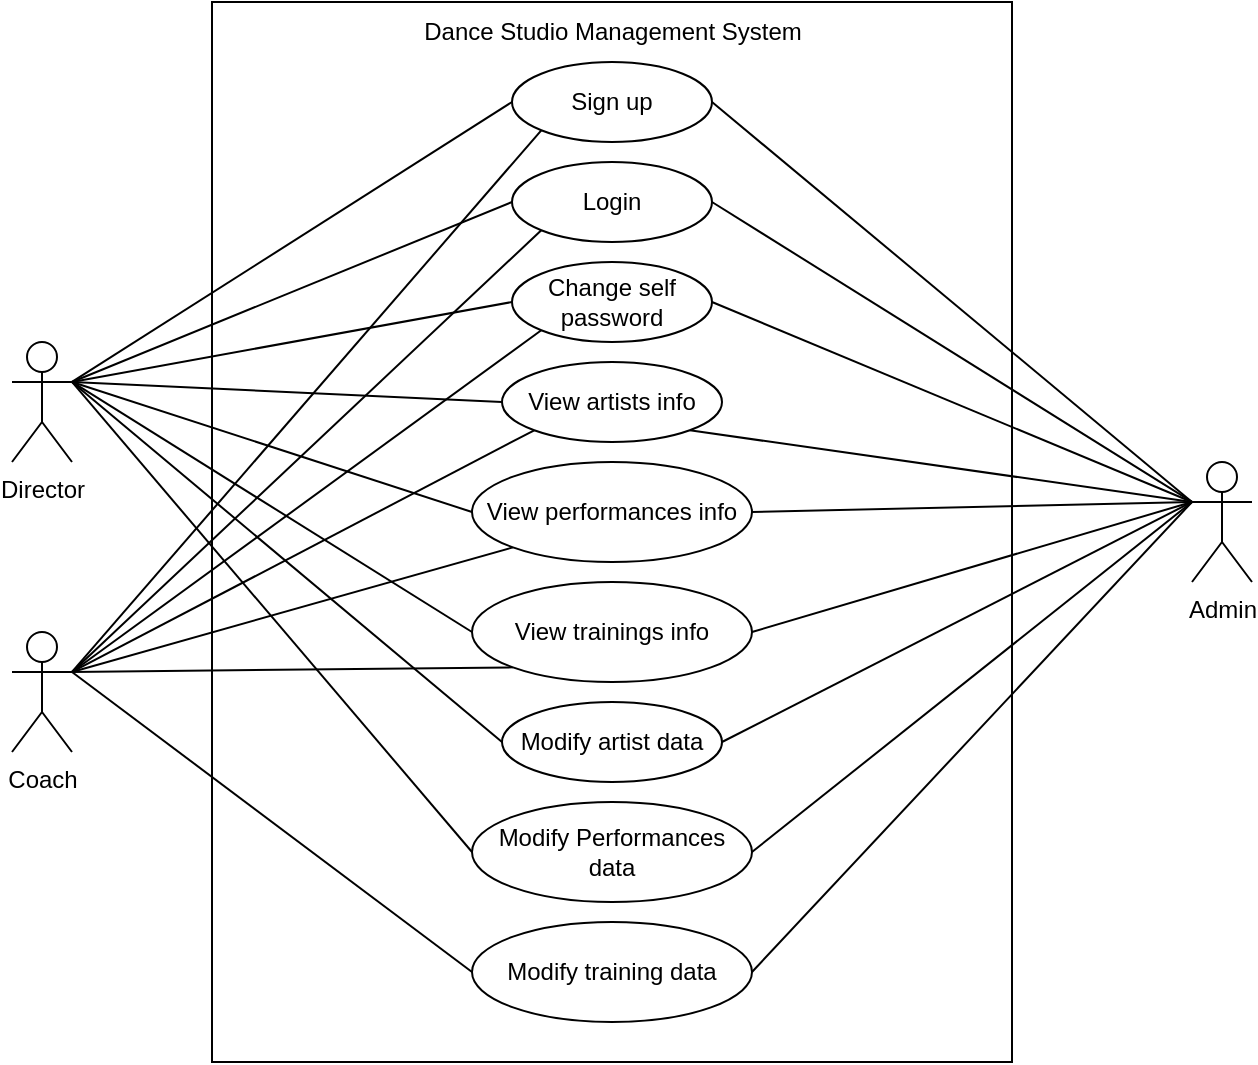 <mxfile version="26.0.16">
  <diagram name="第 1 页" id="rai6ZjkG1xXohnRj1gIq">
    <mxGraphModel dx="1221" dy="618" grid="1" gridSize="10" guides="1" tooltips="1" connect="1" arrows="1" fold="1" page="1" pageScale="1" pageWidth="827" pageHeight="1169" math="0" shadow="0">
      <root>
        <mxCell id="0" />
        <mxCell id="1" parent="0" />
        <mxCell id="80fo60RuOtlfu7Z0B-IH-1" value="" style="rounded=0;whiteSpace=wrap;html=1;fillColor=none;" parent="1" vertex="1">
          <mxGeometry x="200" y="240" width="400" height="530" as="geometry" />
        </mxCell>
        <mxCell id="80fo60RuOtlfu7Z0B-IH-2" style="edgeStyle=none;rounded=0;orthogonalLoop=1;jettySize=auto;html=1;exitX=0;exitY=0.333;exitDx=0;exitDy=0;exitPerimeter=0;entryX=1;entryY=0.5;entryDx=0;entryDy=0;endArrow=none;startFill=0;" parent="1" source="80fo60RuOtlfu7Z0B-IH-14" target="80fo60RuOtlfu7Z0B-IH-34" edge="1">
          <mxGeometry relative="1" as="geometry" />
        </mxCell>
        <mxCell id="80fo60RuOtlfu7Z0B-IH-3" style="edgeStyle=none;rounded=0;orthogonalLoop=1;jettySize=auto;html=1;exitX=0;exitY=0.333;exitDx=0;exitDy=0;exitPerimeter=0;entryX=1;entryY=0.5;entryDx=0;entryDy=0;endArrow=none;startFill=0;" parent="1" source="80fo60RuOtlfu7Z0B-IH-14" target="80fo60RuOtlfu7Z0B-IH-35" edge="1">
          <mxGeometry relative="1" as="geometry" />
        </mxCell>
        <mxCell id="80fo60RuOtlfu7Z0B-IH-4" style="edgeStyle=none;rounded=0;orthogonalLoop=1;jettySize=auto;html=1;exitX=0;exitY=0.333;exitDx=0;exitDy=0;exitPerimeter=0;entryX=1;entryY=1;entryDx=0;entryDy=0;endArrow=none;startFill=0;" parent="1" source="80fo60RuOtlfu7Z0B-IH-14" target="80fo60RuOtlfu7Z0B-IH-38" edge="1">
          <mxGeometry relative="1" as="geometry" />
        </mxCell>
        <mxCell id="80fo60RuOtlfu7Z0B-IH-5" style="edgeStyle=none;rounded=0;orthogonalLoop=1;jettySize=auto;html=1;exitX=0;exitY=0.333;exitDx=0;exitDy=0;exitPerimeter=0;entryX=1;entryY=0.5;entryDx=0;entryDy=0;endArrow=none;startFill=0;" parent="1" source="80fo60RuOtlfu7Z0B-IH-14" target="80fo60RuOtlfu7Z0B-IH-39" edge="1">
          <mxGeometry relative="1" as="geometry" />
        </mxCell>
        <mxCell id="80fo60RuOtlfu7Z0B-IH-6" style="edgeStyle=none;rounded=0;orthogonalLoop=1;jettySize=auto;html=1;exitX=0;exitY=0.333;exitDx=0;exitDy=0;exitPerimeter=0;entryX=1;entryY=0.5;entryDx=0;entryDy=0;endArrow=none;startFill=0;" parent="1" source="80fo60RuOtlfu7Z0B-IH-14" target="80fo60RuOtlfu7Z0B-IH-40" edge="1">
          <mxGeometry relative="1" as="geometry" />
        </mxCell>
        <mxCell id="80fo60RuOtlfu7Z0B-IH-7" style="edgeStyle=none;rounded=0;orthogonalLoop=1;jettySize=auto;html=1;exitX=0;exitY=0.333;exitDx=0;exitDy=0;exitPerimeter=0;entryX=1;entryY=0.5;entryDx=0;entryDy=0;endArrow=none;startFill=0;" parent="1" source="80fo60RuOtlfu7Z0B-IH-14" target="80fo60RuOtlfu7Z0B-IH-43" edge="1">
          <mxGeometry relative="1" as="geometry" />
        </mxCell>
        <mxCell id="80fo60RuOtlfu7Z0B-IH-9" style="edgeStyle=none;rounded=0;orthogonalLoop=1;jettySize=auto;html=1;exitX=0;exitY=0.333;exitDx=0;exitDy=0;exitPerimeter=0;entryX=1;entryY=0.5;entryDx=0;entryDy=0;endArrow=none;startFill=0;" parent="1" source="80fo60RuOtlfu7Z0B-IH-14" target="80fo60RuOtlfu7Z0B-IH-42" edge="1">
          <mxGeometry relative="1" as="geometry" />
        </mxCell>
        <mxCell id="80fo60RuOtlfu7Z0B-IH-10" style="edgeStyle=none;rounded=0;orthogonalLoop=1;jettySize=auto;html=1;exitX=0;exitY=0.333;exitDx=0;exitDy=0;exitPerimeter=0;entryX=1;entryY=0.5;entryDx=0;entryDy=0;endArrow=none;startFill=0;" parent="1" source="80fo60RuOtlfu7Z0B-IH-14" target="80fo60RuOtlfu7Z0B-IH-45" edge="1">
          <mxGeometry relative="1" as="geometry" />
        </mxCell>
        <mxCell id="80fo60RuOtlfu7Z0B-IH-13" style="edgeStyle=none;rounded=0;orthogonalLoop=1;jettySize=auto;html=1;exitX=0;exitY=0.333;exitDx=0;exitDy=0;exitPerimeter=0;entryX=1;entryY=0.5;entryDx=0;entryDy=0;endArrow=none;startFill=0;" parent="1" source="80fo60RuOtlfu7Z0B-IH-14" target="80fo60RuOtlfu7Z0B-IH-47" edge="1">
          <mxGeometry relative="1" as="geometry" />
        </mxCell>
        <mxCell id="80fo60RuOtlfu7Z0B-IH-14" value="Admin" style="shape=umlActor;verticalLabelPosition=bottom;verticalAlign=top;html=1;" parent="1" vertex="1">
          <mxGeometry x="690" y="470" width="30" height="60" as="geometry" />
        </mxCell>
        <mxCell id="80fo60RuOtlfu7Z0B-IH-15" style="edgeStyle=none;rounded=0;orthogonalLoop=1;jettySize=auto;html=1;exitX=1;exitY=0.333;exitDx=0;exitDy=0;exitPerimeter=0;entryX=0;entryY=0.5;entryDx=0;entryDy=0;endArrow=none;startFill=0;" parent="1" source="80fo60RuOtlfu7Z0B-IH-24" target="80fo60RuOtlfu7Z0B-IH-35" edge="1">
          <mxGeometry relative="1" as="geometry" />
        </mxCell>
        <mxCell id="80fo60RuOtlfu7Z0B-IH-16" style="edgeStyle=none;rounded=0;orthogonalLoop=1;jettySize=auto;html=1;exitX=1;exitY=0.333;exitDx=0;exitDy=0;exitPerimeter=0;entryX=0;entryY=0.5;entryDx=0;entryDy=0;endArrow=none;startFill=0;" parent="1" source="80fo60RuOtlfu7Z0B-IH-24" target="80fo60RuOtlfu7Z0B-IH-38" edge="1">
          <mxGeometry relative="1" as="geometry" />
        </mxCell>
        <mxCell id="80fo60RuOtlfu7Z0B-IH-17" style="edgeStyle=none;rounded=0;orthogonalLoop=1;jettySize=auto;html=1;exitX=1;exitY=0.333;exitDx=0;exitDy=0;exitPerimeter=0;entryX=0;entryY=0.5;entryDx=0;entryDy=0;endArrow=none;startFill=0;" parent="1" source="80fo60RuOtlfu7Z0B-IH-24" target="80fo60RuOtlfu7Z0B-IH-39" edge="1">
          <mxGeometry relative="1" as="geometry" />
        </mxCell>
        <mxCell id="80fo60RuOtlfu7Z0B-IH-18" style="edgeStyle=none;rounded=0;orthogonalLoop=1;jettySize=auto;html=1;exitX=1;exitY=0.333;exitDx=0;exitDy=0;exitPerimeter=0;entryX=0;entryY=0.5;entryDx=0;entryDy=0;endArrow=none;startFill=0;" parent="1" source="80fo60RuOtlfu7Z0B-IH-24" target="80fo60RuOtlfu7Z0B-IH-40" edge="1">
          <mxGeometry relative="1" as="geometry" />
        </mxCell>
        <mxCell id="80fo60RuOtlfu7Z0B-IH-19" style="edgeStyle=none;rounded=0;orthogonalLoop=1;jettySize=auto;html=1;exitX=1;exitY=0.333;exitDx=0;exitDy=0;exitPerimeter=0;entryX=0;entryY=0.5;entryDx=0;entryDy=0;endArrow=none;startFill=0;" parent="1" source="80fo60RuOtlfu7Z0B-IH-24" target="80fo60RuOtlfu7Z0B-IH-43" edge="1">
          <mxGeometry relative="1" as="geometry" />
        </mxCell>
        <mxCell id="80fo60RuOtlfu7Z0B-IH-20" style="edgeStyle=none;rounded=0;orthogonalLoop=1;jettySize=auto;html=1;exitX=1;exitY=0.333;exitDx=0;exitDy=0;exitPerimeter=0;endArrow=none;startFill=0;entryX=0;entryY=0.5;entryDx=0;entryDy=0;" parent="1" source="80fo60RuOtlfu7Z0B-IH-24" target="80fo60RuOtlfu7Z0B-IH-42" edge="1">
          <mxGeometry relative="1" as="geometry">
            <mxPoint x="361" y="646" as="targetPoint" />
          </mxGeometry>
        </mxCell>
        <mxCell id="80fo60RuOtlfu7Z0B-IH-22" style="edgeStyle=none;rounded=0;orthogonalLoop=1;jettySize=auto;html=1;exitX=1;exitY=0.333;exitDx=0;exitDy=0;exitPerimeter=0;entryX=0;entryY=0.5;entryDx=0;entryDy=0;endArrow=none;startFill=0;" parent="1" source="80fo60RuOtlfu7Z0B-IH-33" target="80fo60RuOtlfu7Z0B-IH-45" edge="1">
          <mxGeometry relative="1" as="geometry" />
        </mxCell>
        <mxCell id="80fo60RuOtlfu7Z0B-IH-23" style="edgeStyle=none;rounded=0;orthogonalLoop=1;jettySize=auto;html=1;exitX=1;exitY=0.333;exitDx=0;exitDy=0;exitPerimeter=0;entryX=0;entryY=0.5;entryDx=0;entryDy=0;endArrow=none;startFill=0;" parent="1" source="80fo60RuOtlfu7Z0B-IH-24" target="80fo60RuOtlfu7Z0B-IH-47" edge="1">
          <mxGeometry relative="1" as="geometry" />
        </mxCell>
        <mxCell id="80fo60RuOtlfu7Z0B-IH-24" value="Director" style="shape=umlActor;verticalLabelPosition=bottom;verticalAlign=top;html=1;" parent="1" vertex="1">
          <mxGeometry x="100" y="410" width="30" height="60" as="geometry" />
        </mxCell>
        <mxCell id="80fo60RuOtlfu7Z0B-IH-25" style="edgeStyle=none;rounded=0;orthogonalLoop=1;jettySize=auto;html=1;exitX=1;exitY=0.333;exitDx=0;exitDy=0;exitPerimeter=0;entryX=0;entryY=1;entryDx=0;entryDy=0;endArrow=none;startFill=0;" parent="1" source="80fo60RuOtlfu7Z0B-IH-33" target="80fo60RuOtlfu7Z0B-IH-34" edge="1">
          <mxGeometry relative="1" as="geometry" />
        </mxCell>
        <mxCell id="80fo60RuOtlfu7Z0B-IH-26" style="edgeStyle=none;rounded=0;orthogonalLoop=1;jettySize=auto;html=1;exitX=1;exitY=0.333;exitDx=0;exitDy=0;exitPerimeter=0;entryX=0;entryY=1;entryDx=0;entryDy=0;endArrow=none;startFill=0;" parent="1" source="80fo60RuOtlfu7Z0B-IH-33" target="80fo60RuOtlfu7Z0B-IH-35" edge="1">
          <mxGeometry relative="1" as="geometry" />
        </mxCell>
        <mxCell id="80fo60RuOtlfu7Z0B-IH-27" style="edgeStyle=none;rounded=0;orthogonalLoop=1;jettySize=auto;html=1;exitX=1;exitY=0.333;exitDx=0;exitDy=0;exitPerimeter=0;entryX=0;entryY=1;entryDx=0;entryDy=0;endArrow=none;startFill=0;" parent="1" source="80fo60RuOtlfu7Z0B-IH-33" target="80fo60RuOtlfu7Z0B-IH-38" edge="1">
          <mxGeometry relative="1" as="geometry" />
        </mxCell>
        <mxCell id="80fo60RuOtlfu7Z0B-IH-28" style="edgeStyle=none;rounded=0;orthogonalLoop=1;jettySize=auto;html=1;exitX=1;exitY=0.333;exitDx=0;exitDy=0;exitPerimeter=0;entryX=0;entryY=1;entryDx=0;entryDy=0;endArrow=none;startFill=0;" parent="1" source="80fo60RuOtlfu7Z0B-IH-33" target="80fo60RuOtlfu7Z0B-IH-39" edge="1">
          <mxGeometry relative="1" as="geometry" />
        </mxCell>
        <mxCell id="80fo60RuOtlfu7Z0B-IH-29" style="edgeStyle=none;rounded=0;orthogonalLoop=1;jettySize=auto;html=1;exitX=1;exitY=0.333;exitDx=0;exitDy=0;exitPerimeter=0;entryX=0;entryY=1;entryDx=0;entryDy=0;endArrow=none;startFill=0;" parent="1" source="80fo60RuOtlfu7Z0B-IH-33" target="80fo60RuOtlfu7Z0B-IH-40" edge="1">
          <mxGeometry relative="1" as="geometry" />
        </mxCell>
        <mxCell id="80fo60RuOtlfu7Z0B-IH-32" style="edgeStyle=none;rounded=0;orthogonalLoop=1;jettySize=auto;html=1;exitX=1;exitY=0.333;exitDx=0;exitDy=0;exitPerimeter=0;entryX=0;entryY=1;entryDx=0;entryDy=0;endArrow=none;startFill=0;" parent="1" source="80fo60RuOtlfu7Z0B-IH-33" target="80fo60RuOtlfu7Z0B-IH-47" edge="1">
          <mxGeometry relative="1" as="geometry" />
        </mxCell>
        <mxCell id="80fo60RuOtlfu7Z0B-IH-33" value="Coach" style="shape=umlActor;verticalLabelPosition=bottom;verticalAlign=top;html=1;" parent="1" vertex="1">
          <mxGeometry x="100" y="555" width="30" height="60" as="geometry" />
        </mxCell>
        <mxCell id="80fo60RuOtlfu7Z0B-IH-34" value="Sign up" style="ellipse;whiteSpace=wrap;html=1;" parent="1" vertex="1">
          <mxGeometry x="350" y="270" width="100" height="40" as="geometry" />
        </mxCell>
        <mxCell id="80fo60RuOtlfu7Z0B-IH-35" value="Login" style="ellipse;whiteSpace=wrap;html=1;" parent="1" vertex="1">
          <mxGeometry x="350" y="320" width="100" height="40" as="geometry" />
        </mxCell>
        <mxCell id="80fo60RuOtlfu7Z0B-IH-36" style="edgeStyle=none;rounded=0;orthogonalLoop=1;jettySize=auto;html=1;exitX=1;exitY=0.333;exitDx=0;exitDy=0;exitPerimeter=0;entryX=0;entryY=0.5;entryDx=0;entryDy=0;endArrow=none;startFill=0;" parent="1" source="80fo60RuOtlfu7Z0B-IH-24" target="80fo60RuOtlfu7Z0B-IH-34" edge="1">
          <mxGeometry relative="1" as="geometry" />
        </mxCell>
        <mxCell id="80fo60RuOtlfu7Z0B-IH-37" value="Dance Studio Management System" style="text;html=1;align=center;verticalAlign=middle;resizable=0;points=[];autosize=1;strokeColor=none;fillColor=none;" parent="1" vertex="1">
          <mxGeometry x="295" y="240" width="210" height="30" as="geometry" />
        </mxCell>
        <mxCell id="80fo60RuOtlfu7Z0B-IH-38" value="View artists info" style="ellipse;whiteSpace=wrap;html=1;" parent="1" vertex="1">
          <mxGeometry x="345" y="420" width="110" height="40" as="geometry" />
        </mxCell>
        <mxCell id="80fo60RuOtlfu7Z0B-IH-39" value="View performances info" style="ellipse;whiteSpace=wrap;html=1;" parent="1" vertex="1">
          <mxGeometry x="330" y="470" width="140" height="50" as="geometry" />
        </mxCell>
        <mxCell id="80fo60RuOtlfu7Z0B-IH-40" value="View trainings info" style="ellipse;whiteSpace=wrap;html=1;" parent="1" vertex="1">
          <mxGeometry x="330" y="530" width="140" height="50" as="geometry" />
        </mxCell>
        <mxCell id="80fo60RuOtlfu7Z0B-IH-42" value="Modify Performances data" style="ellipse;whiteSpace=wrap;html=1;" parent="1" vertex="1">
          <mxGeometry x="330" y="640" width="140" height="50" as="geometry" />
        </mxCell>
        <mxCell id="80fo60RuOtlfu7Z0B-IH-43" value="Modify artist data" style="ellipse;whiteSpace=wrap;html=1;" parent="1" vertex="1">
          <mxGeometry x="345" y="590" width="110" height="40" as="geometry" />
        </mxCell>
        <mxCell id="80fo60RuOtlfu7Z0B-IH-45" value="Modify training data" style="ellipse;whiteSpace=wrap;html=1;" parent="1" vertex="1">
          <mxGeometry x="330" y="700" width="140" height="50" as="geometry" />
        </mxCell>
        <mxCell id="80fo60RuOtlfu7Z0B-IH-47" value="Change self password" style="ellipse;whiteSpace=wrap;html=1;" parent="1" vertex="1">
          <mxGeometry x="350" y="370" width="100" height="40" as="geometry" />
        </mxCell>
      </root>
    </mxGraphModel>
  </diagram>
</mxfile>
